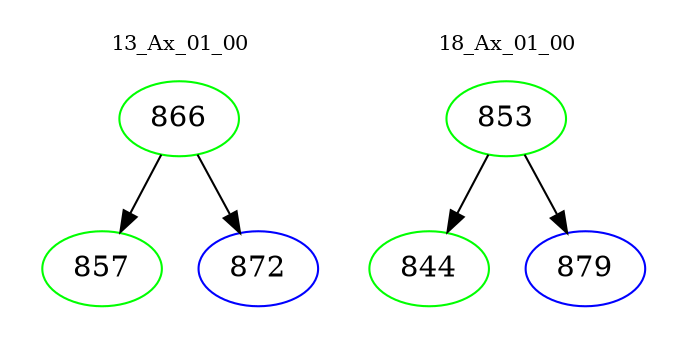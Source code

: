 digraph{
subgraph cluster_0 {
color = white
label = "13_Ax_01_00";
fontsize=10;
T0_866 [label="866", color="green"]
T0_866 -> T0_857 [color="black"]
T0_857 [label="857", color="green"]
T0_866 -> T0_872 [color="black"]
T0_872 [label="872", color="blue"]
}
subgraph cluster_1 {
color = white
label = "18_Ax_01_00";
fontsize=10;
T1_853 [label="853", color="green"]
T1_853 -> T1_844 [color="black"]
T1_844 [label="844", color="green"]
T1_853 -> T1_879 [color="black"]
T1_879 [label="879", color="blue"]
}
}
